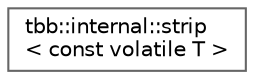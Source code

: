 digraph "类继承关系图"
{
 // LATEX_PDF_SIZE
  bgcolor="transparent";
  edge [fontname=Helvetica,fontsize=10,labelfontname=Helvetica,labelfontsize=10];
  node [fontname=Helvetica,fontsize=10,shape=box,height=0.2,width=0.4];
  rankdir="LR";
  Node0 [id="Node000000",label="tbb::internal::strip\l\< const volatile T \>",height=0.2,width=0.4,color="grey40", fillcolor="white", style="filled",URL="$structtbb_1_1internal_1_1strip_3_01const_01volatile_01_t_01_4.html",tooltip=" "];
}
